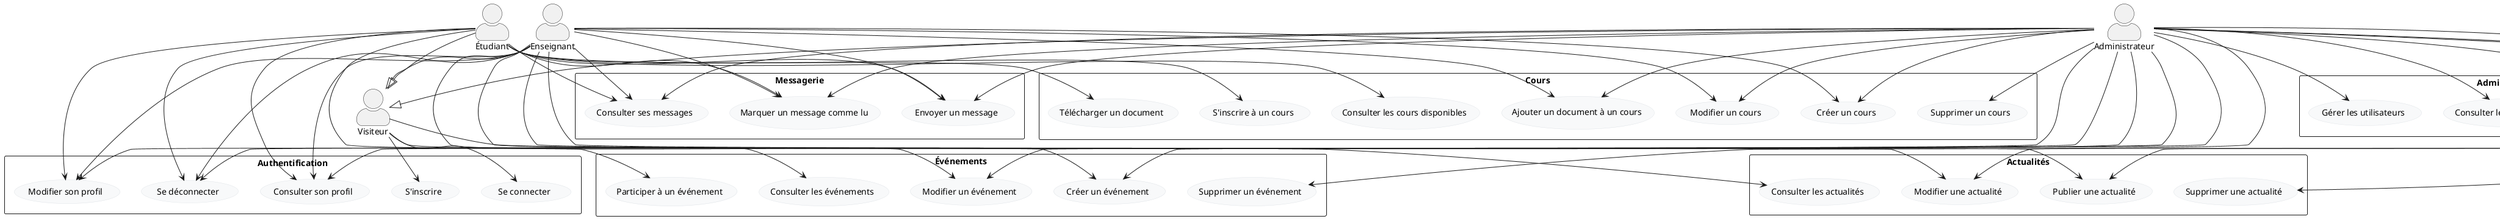 @startuml Diagramme de Cas d'Utilisation - Réseau Académique

' Définition des styles
skinparam actorStyle awesome
skinparam usecaseFontSize 14
skinparam actorFontSize 14
skinparam usecaseBackgroundColor #F8F9FA
skinparam usecaseBorderColor #DEE2E6

' Acteurs
actor "Visiteur" as Visiteur
actor "Étudiant" as Etudiant
actor "Enseignant" as Enseignant
actor "Administrateur" as Admin

' Relations d'héritage entre acteurs
Etudiant --|> Visiteur
Enseignant --|> Visiteur
Admin --|> Visiteur

' Cas d'utilisation - Authentification
rectangle "Authentification" {
  usecase "S'inscrire" as UC1
  usecase "Se connecter" as UC2
  usecase "Se déconnecter" as UC3
  usecase "Consulter son profil" as UC4
  usecase "Modifier son profil" as UC5
}

' Cas d'utilisation - Actualités
rectangle "Actualités" {
  usecase "Consulter les actualités" as UC6
  usecase "Publier une actualité" as UC7
  usecase "Modifier une actualité" as UC8
  usecase "Supprimer une actualité" as UC9
}

' Cas d'utilisation - Événements
rectangle "Événements" {
  usecase "Consulter les événements" as UC10
  usecase "Participer à un événement" as UC11
  usecase "Créer un événement" as UC12
  usecase "Modifier un événement" as UC13
  usecase "Supprimer un événement" as UC14
}

' Cas d'utilisation - Messagerie
rectangle "Messagerie" {
  usecase "Consulter ses messages" as UC15
  usecase "Envoyer un message" as UC16
  usecase "Marquer un message comme lu" as UC17
}

' Cas d'utilisation - Cours
rectangle "Cours" {
  usecase "Consulter les cours disponibles" as UC18
  usecase "S'inscrire à un cours" as UC19
  usecase "Créer un cours" as UC20
  usecase "Modifier un cours" as UC21
  usecase "Supprimer un cours" as UC22
  usecase "Ajouter un document à un cours" as UC23
  usecase "Télécharger un document" as UC24
}

' Cas d'utilisation - Administration
rectangle "Administration" {
  usecase "Gérer les utilisateurs" as UC25
  usecase "Valider les inscriptions" as UC26
  usecase "Consulter les statistiques" as UC27
}

' Relations Visiteur
Visiteur --> UC1
Visiteur --> UC2
Visiteur --> UC6
Visiteur --> UC10

' Relations Étudiant
Etudiant --> UC3
Etudiant --> UC4
Etudiant --> UC5
Etudiant --> UC11
Etudiant --> UC15
Etudiant --> UC16
Etudiant --> UC17
Etudiant --> UC18
Etudiant --> UC19
Etudiant --> UC24

' Relations Enseignant
Enseignant --> UC3
Enseignant --> UC4
Enseignant --> UC5
Enseignant --> UC7
Enseignant --> UC8
Enseignant --> UC12
Enseignant --> UC13
Enseignant --> UC15
Enseignant --> UC16
Enseignant --> UC17
Enseignant --> UC20
Enseignant --> UC21
Enseignant --> UC23

' Relations Administrateur
Admin --> UC3
Admin --> UC4
Admin --> UC5
Admin --> UC7
Admin --> UC8
Admin --> UC9
Admin --> UC12
Admin --> UC13
Admin --> UC14
Admin --> UC15
Admin --> UC16
Admin --> UC17
Admin --> UC20
Admin --> UC21
Admin --> UC22
Admin --> UC23
Admin --> UC25
Admin --> UC26
Admin --> UC27

@enduml
